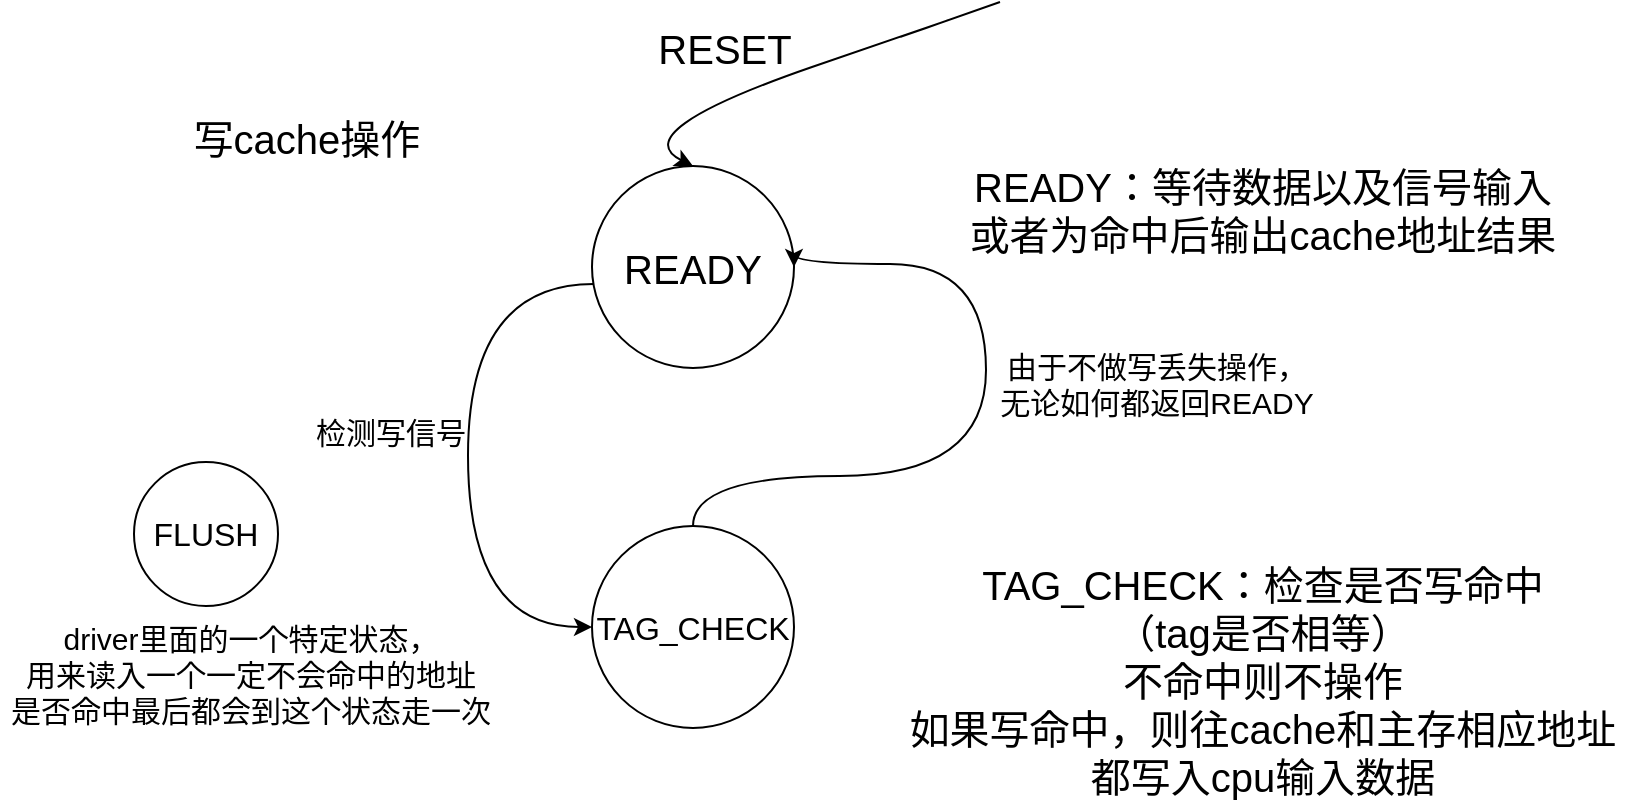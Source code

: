 <mxfile>
    <diagram id="JEz_Pj7jLH-uwcwm6EJY" name="第 1 页">
        <mxGraphModel dx="1054" dy="707" grid="0" gridSize="10" guides="1" tooltips="1" connect="1" arrows="1" fold="1" page="1" pageScale="1" pageWidth="827" pageHeight="1169" background="#ffffff" math="0" shadow="0">
            <root>
                <mxCell id="0"/>
                <mxCell id="1" parent="0"/>
                <mxCell id="2" style="edgeStyle=orthogonalEdgeStyle;html=1;entryX=0;entryY=0.5;entryDx=0;entryDy=0;strokeColor=#000000;curved=1;" edge="1" parent="1" source="3">
                    <mxGeometry relative="1" as="geometry">
                        <mxPoint x="299.0" y="338.5" as="targetPoint"/>
                        <Array as="points">
                            <mxPoint x="237" y="167"/>
                            <mxPoint x="237" y="339"/>
                        </Array>
                    </mxGeometry>
                </mxCell>
                <mxCell id="3" value="&lt;font color=&quot;#000000&quot;&gt;&lt;span style=&quot;font-size: 20px&quot;&gt;READY&lt;/span&gt;&lt;/font&gt;" style="ellipse;whiteSpace=wrap;html=1;aspect=fixed;fillColor=#FFFFFF;strokeColor=#000000;" vertex="1" parent="1">
                    <mxGeometry x="299" y="108" width="101" height="101" as="geometry"/>
                </mxCell>
                <mxCell id="4" style="edgeStyle=orthogonalEdgeStyle;curved=1;html=1;entryX=1;entryY=0.5;entryDx=0;entryDy=0;strokeColor=#000000;" edge="1" parent="1" target="3">
                    <mxGeometry relative="1" as="geometry">
                        <mxPoint x="349.5" y="288" as="sourcePoint"/>
                        <Array as="points">
                            <mxPoint x="350" y="263"/>
                            <mxPoint x="496" y="263"/>
                            <mxPoint x="496" y="157"/>
                        </Array>
                    </mxGeometry>
                </mxCell>
                <mxCell id="5" value="" style="curved=1;endArrow=classic;html=1;fontFamily=Helvetica;fontSize=20;fontColor=#000000;strokeColor=#000000;entryX=0.5;entryY=0;entryDx=0;entryDy=0;" edge="1" parent="1" target="3">
                    <mxGeometry width="50" height="50" relative="1" as="geometry">
                        <mxPoint x="503" y="26" as="sourcePoint"/>
                        <mxPoint x="483" y="272" as="targetPoint"/>
                        <Array as="points">
                            <mxPoint x="429" y="52"/>
                            <mxPoint x="503" y="26"/>
                            <mxPoint x="315" y="91"/>
                        </Array>
                    </mxGeometry>
                </mxCell>
                <mxCell id="6" value="RESET" style="text;html=1;align=center;verticalAlign=middle;resizable=0;points=[];autosize=1;strokeColor=none;fillColor=none;fontSize=20;fontFamily=Helvetica;fontColor=#000000;" vertex="1" parent="1">
                    <mxGeometry x="326" y="35" width="77" height="28" as="geometry"/>
                </mxCell>
                <mxCell id="7" value="写cache操作" style="text;html=1;align=center;verticalAlign=middle;resizable=0;points=[];autosize=1;strokeColor=none;fillColor=none;fontSize=20;fontFamily=Helvetica;fontColor=#000000;" vertex="1" parent="1">
                    <mxGeometry x="94" y="80" width="123" height="28" as="geometry"/>
                </mxCell>
                <mxCell id="8" value="&lt;span style=&quot;font-size: 15px&quot;&gt;检测写信号&lt;/span&gt;" style="text;html=1;align=center;verticalAlign=middle;resizable=0;points=[];autosize=1;strokeColor=none;fillColor=none;fontSize=20;fontFamily=Helvetica;fontColor=#000000;" vertex="1" parent="1">
                    <mxGeometry x="155" y="224" width="85" height="30" as="geometry"/>
                </mxCell>
                <mxCell id="10" value="&lt;span style=&quot;background-color: rgb(255 , 255 , 255)&quot;&gt;&lt;font color=&quot;#000000&quot; style=&quot;font-size: 16px&quot;&gt;TAG_CHECK&lt;/font&gt;&lt;/span&gt;" style="ellipse;whiteSpace=wrap;html=1;aspect=fixed;fillColor=#FFFFFF;strokeColor=#000000;" vertex="1" parent="1">
                    <mxGeometry x="299" y="288" width="101" height="101" as="geometry"/>
                </mxCell>
                <mxCell id="11" value="&lt;font style=&quot;font-size: 15px&quot; color=&quot;#000000&quot;&gt;由于不做写丢失操作，&lt;br&gt;无论如何都返回READY&lt;/font&gt;" style="text;html=1;align=center;verticalAlign=middle;resizable=0;points=[];autosize=1;strokeColor=none;fillColor=none;" vertex="1" parent="1">
                    <mxGeometry x="497" y="200" width="167" height="34" as="geometry"/>
                </mxCell>
                <mxCell id="12" value="READY：等待数据以及信号输入&lt;br&gt;或者为命中后输出cache地址结果" style="text;html=1;align=center;verticalAlign=middle;resizable=0;points=[];autosize=1;strokeColor=none;fillColor=none;fontSize=20;fontFamily=Helvetica;fontColor=#000000;" vertex="1" parent="1">
                    <mxGeometry x="482" y="104" width="303" height="52" as="geometry"/>
                </mxCell>
                <mxCell id="14" value="TAG_CHECK：检查是否写命中&lt;br&gt;（tag是否相等）&lt;br&gt;不命中则不操作&lt;br&gt;如果写命中，则往cache和主存相应地址&lt;br&gt;都写入cpu输入数据" style="text;html=1;align=center;verticalAlign=middle;resizable=0;points=[];autosize=1;strokeColor=none;fillColor=none;fontSize=20;fontFamily=Helvetica;fontColor=#000000;" vertex="1" parent="1">
                    <mxGeometry x="452" y="303" width="363" height="124" as="geometry"/>
                </mxCell>
                <mxCell id="15" value="&lt;span style=&quot;background-color: rgb(255 , 255 , 255)&quot;&gt;&lt;font color=&quot;#000000&quot; style=&quot;font-size: 16px&quot;&gt;FLUSH&lt;/font&gt;&lt;/span&gt;" style="ellipse;whiteSpace=wrap;html=1;aspect=fixed;fillColor=#FFFFFF;strokeColor=#000000;" vertex="1" parent="1">
                    <mxGeometry x="70" y="256" width="72" height="72" as="geometry"/>
                </mxCell>
                <mxCell id="16" value="driver里面的一个特定状态，&lt;br&gt;用来读入一个一定不会命中的地址&lt;br&gt;是否命中最后都会到这个状态走一次" style="text;html=1;align=center;verticalAlign=middle;resizable=0;points=[];autosize=1;strokeColor=none;fillColor=none;fontSize=15;fontColor=#000000;" vertex="1" parent="1">
                    <mxGeometry x="3" y="333" width="250" height="58" as="geometry"/>
                </mxCell>
            </root>
        </mxGraphModel>
    </diagram>
</mxfile>